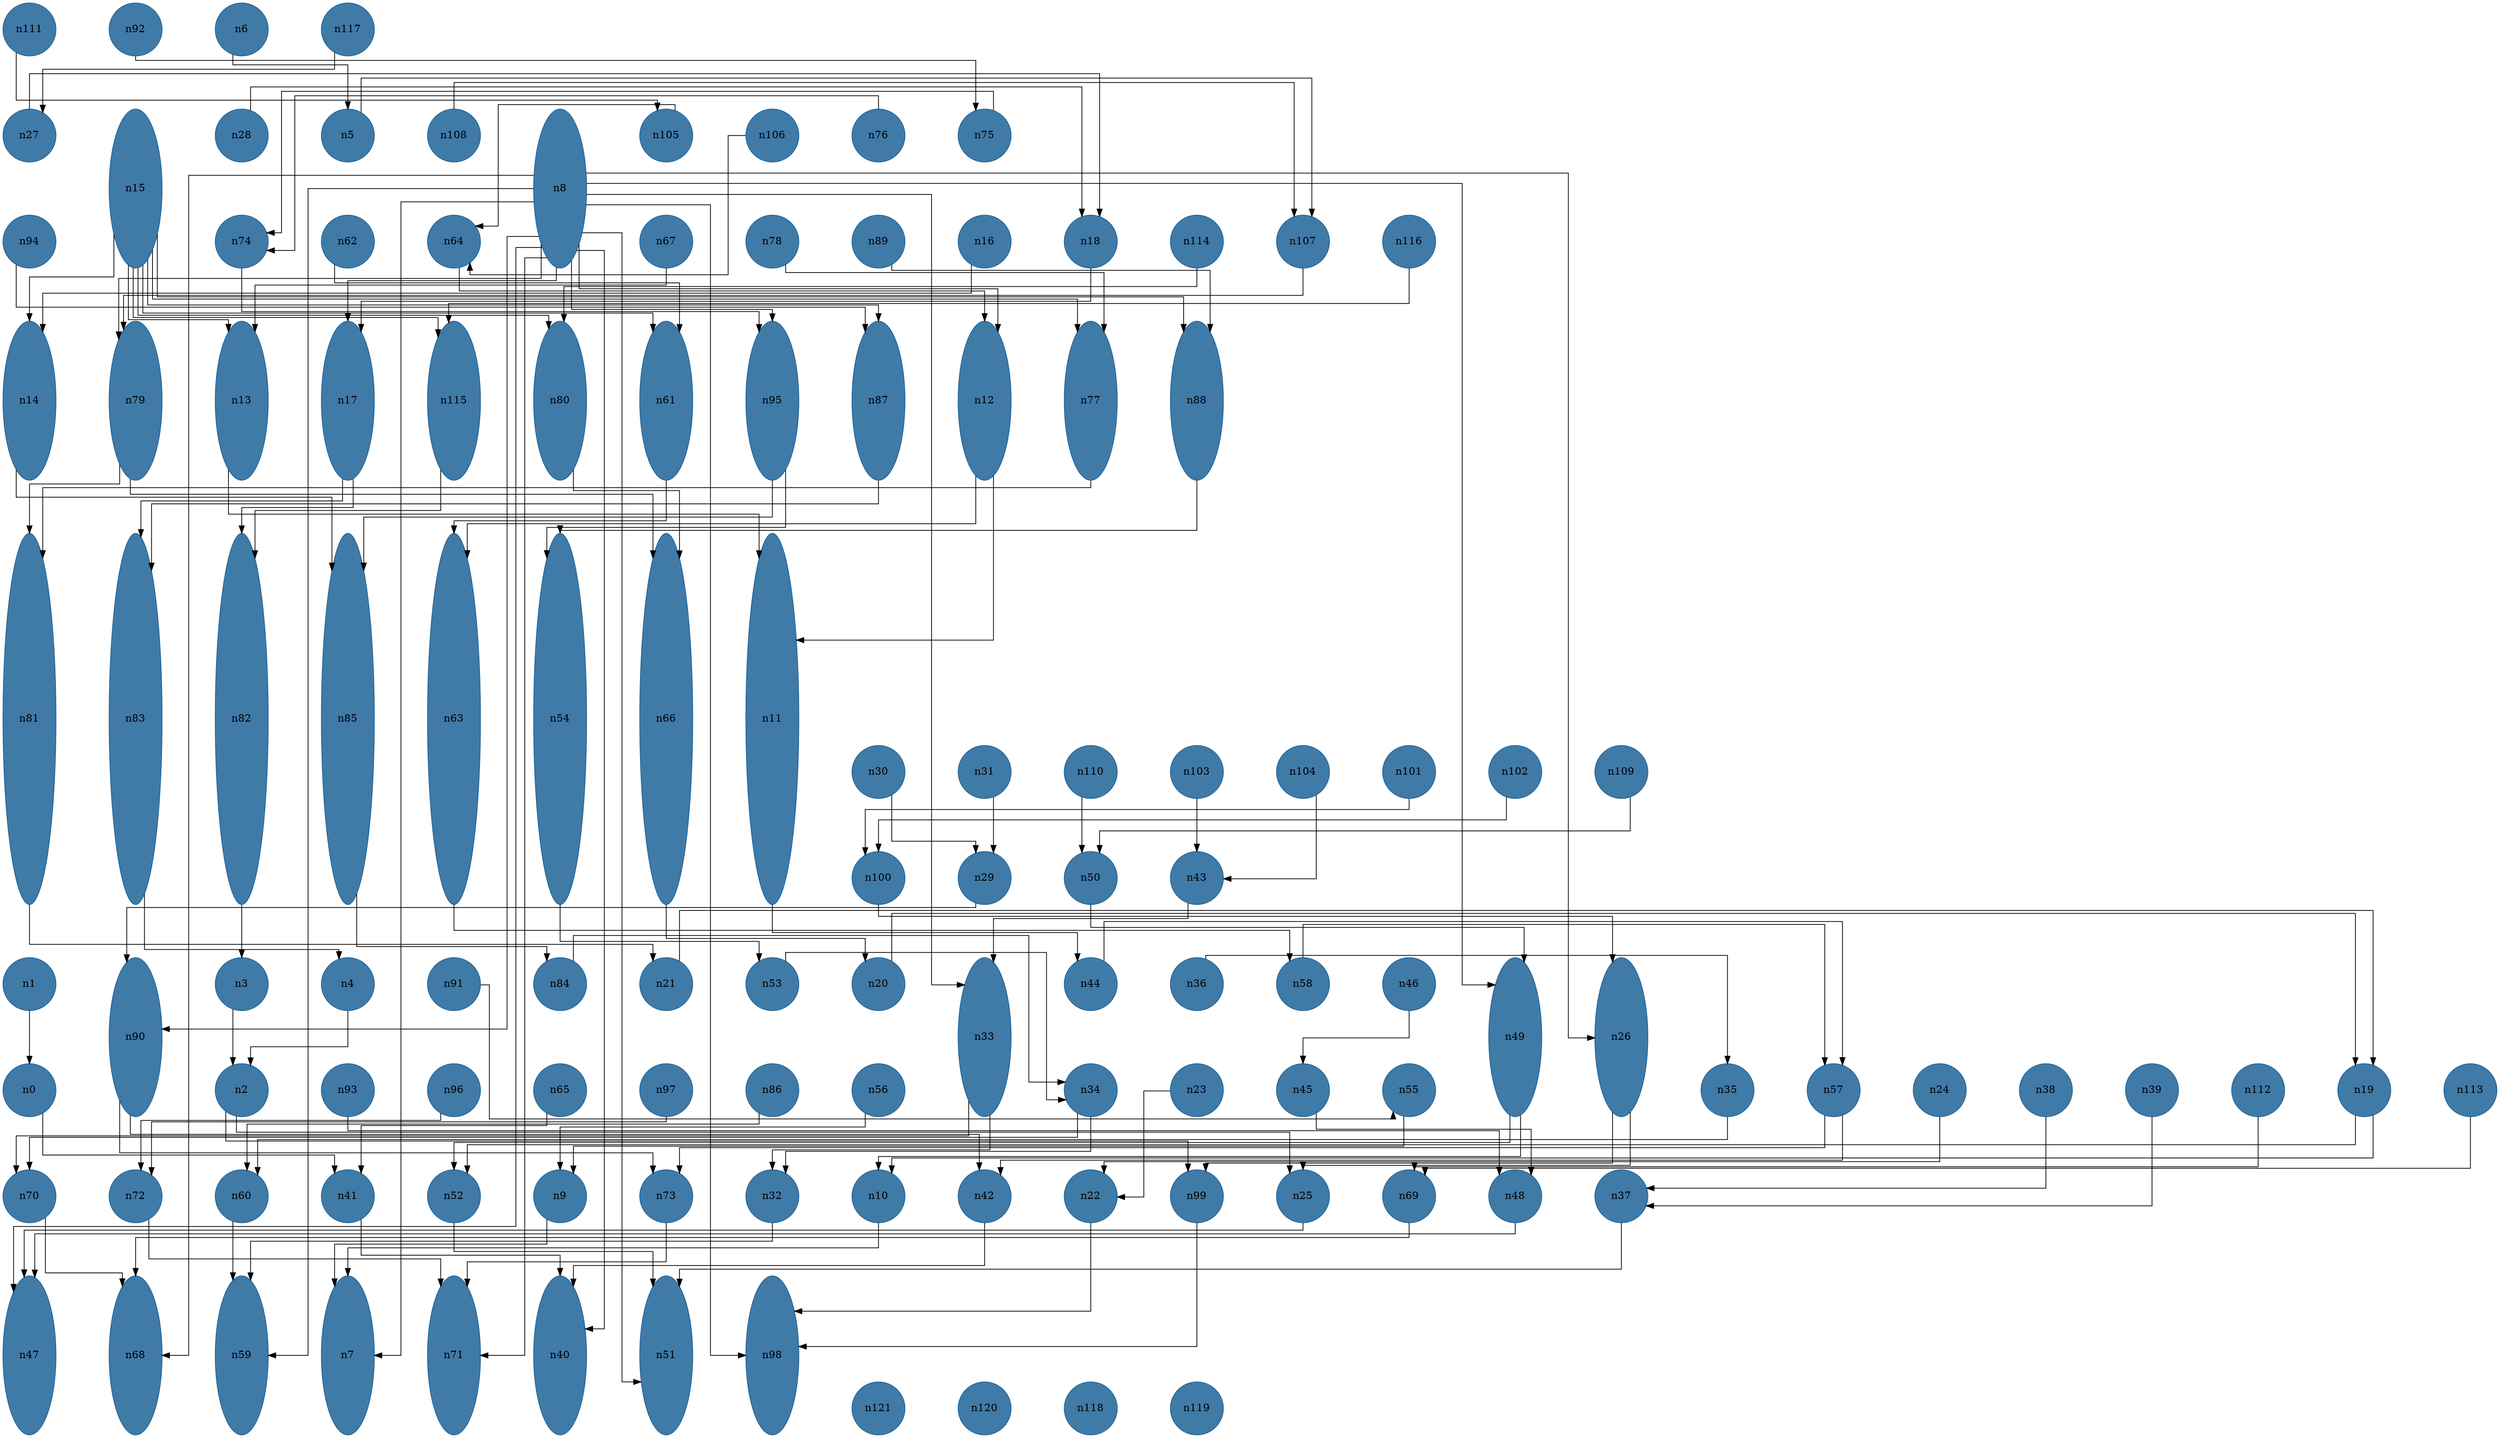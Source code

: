 //do not use DOT to generate pdf use NEATO or FDP
digraph{
layout="neato";
splines="ortho";
n111[shape="ellipse", style="filled", color="#004E8ABF", pos="0,28!", height="1", width="1"];
n111 -> n105;
n92[shape="ellipse", style="filled", color="#004E8ABF", pos="2,28!", height="1", width="1"];
n92 -> n75;
n6[shape="ellipse", style="filled", color="#004E8ABF", pos="4,28!", height="1", width="1"];
n6 -> n5;
n117[shape="ellipse", style="filled", color="#004E8ABF", pos="6,28!", height="1", width="1"];
n117 -> n27;
n27[shape="ellipse", style="filled", color="#004E8ABF", pos="0,26!", height="1", width="1"];
n27 -> n18;
n15[shape="ellipse", style="filled", color="#004E8ABF", pos="2,25!", height="3", width="1"];
n15 -> n14;
n15 -> n13;
n15 -> n115;
n15 -> n80;
n15 -> n61;
n15 -> n87;
n15 -> n77;
n15 -> n88;
n28[shape="ellipse", style="filled", color="#004E8ABF", pos="4,26!", height="1", width="1"];
n28 -> n18;
n5[shape="ellipse", style="filled", color="#004E8ABF", pos="6,26!", height="1", width="1"];
n5 -> n107;
n108[shape="ellipse", style="filled", color="#004E8ABF", pos="8,26!", height="1", width="1"];
n108 -> n107;
n8[shape="ellipse", style="filled", color="#004E8ABF", pos="10,25!", height="3", width="1"];
n8 -> n90;
n8 -> n7;
n8 -> n71;
n8 -> n40;
n8 -> n51;
n8 -> n95;
n8 -> n98;
n8 -> n12;
n8 -> n33;
n8 -> n47;
n8 -> n68;
n8 -> n79;
n8 -> n49;
n8 -> n59;
n8 -> n26;
n8 -> n17;
n105[shape="ellipse", style="filled", color="#004E8ABF", pos="12,26!", height="1", width="1"];
n105 -> n64;
n106[shape="ellipse", style="filled", color="#004E8ABF", pos="14,26!", height="1", width="1"];
n106 -> n64;
n76[shape="ellipse", style="filled", color="#004E8ABF", pos="16,26!", height="1", width="1"];
n76 -> n74;
n75[shape="ellipse", style="filled", color="#004E8ABF", pos="18,26!", height="1", width="1"];
n75 -> n74;
n94[shape="ellipse", style="filled", color="#004E8ABF", pos="0,24!", height="1", width="1"];
n94 -> n87;
n74[shape="ellipse", style="filled", color="#004E8ABF", pos="4,24!", height="1", width="1"];
n74 -> n95;
n62[shape="ellipse", style="filled", color="#004E8ABF", pos="6,24!", height="1", width="1"];
n62 -> n61;
n64[shape="ellipse", style="filled", color="#004E8ABF", pos="8,24!", height="1", width="1"];
n64 -> n12;
n67[shape="ellipse", style="filled", color="#004E8ABF", pos="12,24!", height="1", width="1"];
n67 -> n13;
n78[shape="ellipse", style="filled", color="#004E8ABF", pos="14,24!", height="1", width="1"];
n78 -> n77;
n89[shape="ellipse", style="filled", color="#004E8ABF", pos="16,24!", height="1", width="1"];
n89 -> n88;
n16[shape="ellipse", style="filled", color="#004E8ABF", pos="18,24!", height="1", width="1"];
n16 -> n14;
n18[shape="ellipse", style="filled", color="#004E8ABF", pos="20,24!", height="1", width="1"];
n18 -> n17;
n114[shape="ellipse", style="filled", color="#004E8ABF", pos="22,24!", height="1", width="1"];
n114 -> n80;
n107[shape="ellipse", style="filled", color="#004E8ABF", pos="24,24!", height="1", width="1"];
n107 -> n79;
n116[shape="ellipse", style="filled", color="#004E8ABF", pos="26,24!", height="1", width="1"];
n116 -> n115;
n14[shape="ellipse", style="filled", color="#004E8ABF", pos="0,21!", height="3", width="1"];
n14 -> n85;
n79[shape="ellipse", style="filled", color="#004E8ABF", pos="2,21!", height="3", width="1"];
n79 -> n81;
n79 -> n66;
n13[shape="ellipse", style="filled", color="#004E8ABF", pos="4,21!", height="3", width="1"];
n13 -> n11;
n17[shape="ellipse", style="filled", color="#004E8ABF", pos="6,21!", height="3", width="1"];
n17 -> n83;
n17 -> n82;
n115[shape="ellipse", style="filled", color="#004E8ABF", pos="8,21!", height="3", width="1"];
n115 -> n82;
n80[shape="ellipse", style="filled", color="#004E8ABF", pos="10,21!", height="3", width="1"];
n80 -> n66;
n61[shape="ellipse", style="filled", color="#004E8ABF", pos="12,21!", height="3", width="1"];
n61 -> n63;
n95[shape="ellipse", style="filled", color="#004E8ABF", pos="14,21!", height="3", width="1"];
n95 -> n85;
n95 -> n54;
n87[shape="ellipse", style="filled", color="#004E8ABF", pos="16,21!", height="3", width="1"];
n87 -> n83;
n12[shape="ellipse", style="filled", color="#004E8ABF", pos="18,21!", height="3", width="1"];
n12 -> n63;
n12 -> n11;
n77[shape="ellipse", style="filled", color="#004E8ABF", pos="20,21!", height="3", width="1"];
n77 -> n81;
n88[shape="ellipse", style="filled", color="#004E8ABF", pos="22,21!", height="3", width="1"];
n88 -> n54;
n81[shape="ellipse", style="filled", color="#004E8ABF", pos="0,15!", height="7", width="1"];
n81 -> n21;
n83[shape="ellipse", style="filled", color="#004E8ABF", pos="2,15!", height="7", width="1"];
n83 -> n4;
n82[shape="ellipse", style="filled", color="#004E8ABF", pos="4,15!", height="7", width="1"];
n82 -> n3;
n85[shape="ellipse", style="filled", color="#004E8ABF", pos="6,15!", height="7", width="1"];
n85 -> n84;
n63[shape="ellipse", style="filled", color="#004E8ABF", pos="8,15!", height="7", width="1"];
n63 -> n58;
n54[shape="ellipse", style="filled", color="#004E8ABF", pos="10,15!", height="7", width="1"];
n54 -> n53;
n66[shape="ellipse", style="filled", color="#004E8ABF", pos="12,15!", height="7", width="1"];
n66 -> n20;
n11[shape="ellipse", style="filled", color="#004E8ABF", pos="14,15!", height="7", width="1"];
n11 -> n44;
n30[shape="ellipse", style="filled", color="#004E8ABF", pos="16,14!", height="1", width="1"];
n30 -> n29;
n31[shape="ellipse", style="filled", color="#004E8ABF", pos="18,14!", height="1", width="1"];
n31 -> n29;
n110[shape="ellipse", style="filled", color="#004E8ABF", pos="20,14!", height="1", width="1"];
n110 -> n50;
n103[shape="ellipse", style="filled", color="#004E8ABF", pos="22,14!", height="1", width="1"];
n103 -> n43;
n104[shape="ellipse", style="filled", color="#004E8ABF", pos="24,14!", height="1", width="1"];
n104 -> n43;
n101[shape="ellipse", style="filled", color="#004E8ABF", pos="26,14!", height="1", width="1"];
n101 -> n100;
n102[shape="ellipse", style="filled", color="#004E8ABF", pos="28,14!", height="1", width="1"];
n102 -> n100;
n109[shape="ellipse", style="filled", color="#004E8ABF", pos="30,14!", height="1", width="1"];
n109 -> n50;
n100[shape="ellipse", style="filled", color="#004E8ABF", pos="16,12!", height="1", width="1"];
n100 -> n26;
n29[shape="ellipse", style="filled", color="#004E8ABF", pos="18,12!", height="1", width="1"];
n29 -> n90;
n50[shape="ellipse", style="filled", color="#004E8ABF", pos="20,12!", height="1", width="1"];
n50 -> n49;
n43[shape="ellipse", style="filled", color="#004E8ABF", pos="22,12!", height="1", width="1"];
n43 -> n33;
n1[shape="ellipse", style="filled", color="#004E8ABF", pos="0,10!", height="1", width="1"];
n1 -> n0;
n90[shape="ellipse", style="filled", color="#004E8ABF", pos="2,9!", height="3", width="1"];
n90 -> n73;
n90 -> n42;
n3[shape="ellipse", style="filled", color="#004E8ABF", pos="4,10!", height="1", width="1"];
n3 -> n2;
n4[shape="ellipse", style="filled", color="#004E8ABF", pos="6,10!", height="1", width="1"];
n4 -> n2;
n91[shape="ellipse", style="filled", color="#004E8ABF", pos="8,10!", height="1", width="1"];
n91 -> n55;
n84[shape="ellipse", style="filled", color="#004E8ABF", pos="10,10!", height="1", width="1"];
n84 -> n34;
n21[shape="ellipse", style="filled", color="#004E8ABF", pos="12,10!", height="1", width="1"];
n21 -> n19;
n53[shape="ellipse", style="filled", color="#004E8ABF", pos="14,10!", height="1", width="1"];
n53 -> n34;
n20[shape="ellipse", style="filled", color="#004E8ABF", pos="16,10!", height="1", width="1"];
n20 -> n19;
n33[shape="ellipse", style="filled", color="#004E8ABF", pos="18,9!", height="3", width="1"];
n33 -> n70;
n33 -> n32;
n44[shape="ellipse", style="filled", color="#004E8ABF", pos="20,10!", height="1", width="1"];
n44 -> n57;
n36[shape="ellipse", style="filled", color="#004E8ABF", pos="22,10!", height="1", width="1"];
n36 -> n35;
n58[shape="ellipse", style="filled", color="#004E8ABF", pos="24,10!", height="1", width="1"];
n58 -> n57;
n46[shape="ellipse", style="filled", color="#004E8ABF", pos="26,10!", height="1", width="1"];
n46 -> n45;
n49[shape="ellipse", style="filled", color="#004E8ABF", pos="28,9!", height="3", width="1"];
n49 -> n52;
n49 -> n10;
n26[shape="ellipse", style="filled", color="#004E8ABF", pos="30,9!", height="3", width="1"];
n26 -> n25;
n26 -> n99;
n0[shape="ellipse", style="filled", color="#004E8ABF", pos="0,8!", height="1", width="1"];
n0 -> n41;
n2[shape="ellipse", style="filled", color="#004E8ABF", pos="4,8!", height="1", width="1"];
n2 -> n25;
n2 -> n99;
n93[shape="ellipse", style="filled", color="#004E8ABF", pos="6,8!", height="1", width="1"];
n93 -> n48;
n96[shape="ellipse", style="filled", color="#004E8ABF", pos="8,8!", height="1", width="1"];
n96 -> n72;
n65[shape="ellipse", style="filled", color="#004E8ABF", pos="10,8!", height="1", width="1"];
n65 -> n41;
n97[shape="ellipse", style="filled", color="#004E8ABF", pos="12,8!", height="1", width="1"];
n97 -> n72;
n86[shape="ellipse", style="filled", color="#004E8ABF", pos="14,8!", height="1", width="1"];
n86 -> n60;
n56[shape="ellipse", style="filled", color="#004E8ABF", pos="16,8!", height="1", width="1"];
n56 -> n9;
n34[shape="ellipse", style="filled", color="#004E8ABF", pos="20,8!", height="1", width="1"];
n34 -> n70;
n34 -> n32;
n23[shape="ellipse", style="filled", color="#004E8ABF", pos="22,8!", height="1", width="1"];
n23 -> n22;
n45[shape="ellipse", style="filled", color="#004E8ABF", pos="24,8!", height="1", width="1"];
n45 -> n48;
n55[shape="ellipse", style="filled", color="#004E8ABF", pos="26,8!", height="1", width="1"];
n55 -> n9;
n35[shape="ellipse", style="filled", color="#004E8ABF", pos="32,8!", height="1", width="1"];
n35 -> n60;
n57[shape="ellipse", style="filled", color="#004E8ABF", pos="34,8!", height="1", width="1"];
n57 -> n73;
n57 -> n42;
n24[shape="ellipse", style="filled", color="#004E8ABF", pos="36,8!", height="1", width="1"];
n24 -> n22;
n38[shape="ellipse", style="filled", color="#004E8ABF", pos="38,8!", height="1", width="1"];
n38 -> n37;
n39[shape="ellipse", style="filled", color="#004E8ABF", pos="40,8!", height="1", width="1"];
n39 -> n37;
n112[shape="ellipse", style="filled", color="#004E8ABF", pos="42,8!", height="1", width="1"];
n112 -> n69;
n19[shape="ellipse", style="filled", color="#004E8ABF", pos="44,8!", height="1", width="1"];
n19 -> n52;
n19 -> n10;
n113[shape="ellipse", style="filled", color="#004E8ABF", pos="46,8!", height="1", width="1"];
n113 -> n69;
n70[shape="ellipse", style="filled", color="#004E8ABF", pos="0,6!", height="1", width="1"];
n70 -> n68;
n72[shape="ellipse", style="filled", color="#004E8ABF", pos="2,6!", height="1", width="1"];
n72 -> n71;
n60[shape="ellipse", style="filled", color="#004E8ABF", pos="4,6!", height="1", width="1"];
n60 -> n59;
n41[shape="ellipse", style="filled", color="#004E8ABF", pos="6,6!", height="1", width="1"];
n41 -> n40;
n52[shape="ellipse", style="filled", color="#004E8ABF", pos="8,6!", height="1", width="1"];
n52 -> n51;
n9[shape="ellipse", style="filled", color="#004E8ABF", pos="10,6!", height="1", width="1"];
n9 -> n7;
n73[shape="ellipse", style="filled", color="#004E8ABF", pos="12,6!", height="1", width="1"];
n73 -> n71;
n32[shape="ellipse", style="filled", color="#004E8ABF", pos="14,6!", height="1", width="1"];
n32 -> n59;
n10[shape="ellipse", style="filled", color="#004E8ABF", pos="16,6!", height="1", width="1"];
n10 -> n7;
n42[shape="ellipse", style="filled", color="#004E8ABF", pos="18,6!", height="1", width="1"];
n42 -> n40;
n22[shape="ellipse", style="filled", color="#004E8ABF", pos="20,6!", height="1", width="1"];
n22 -> n98;
n99[shape="ellipse", style="filled", color="#004E8ABF", pos="22,6!", height="1", width="1"];
n99 -> n98;
n25[shape="ellipse", style="filled", color="#004E8ABF", pos="24,6!", height="1", width="1"];
n25 -> n47;
n69[shape="ellipse", style="filled", color="#004E8ABF", pos="26,6!", height="1", width="1"];
n69 -> n68;
n48[shape="ellipse", style="filled", color="#004E8ABF", pos="28,6!", height="1", width="1"];
n48 -> n47;
n37[shape="ellipse", style="filled", color="#004E8ABF", pos="30,6!", height="1", width="1"];
n37 -> n51;
n47[shape="ellipse", style="filled", color="#004E8ABF", pos="0,3!", height="3", width="1"];
n68[shape="ellipse", style="filled", color="#004E8ABF", pos="2,3!", height="3", width="1"];
n59[shape="ellipse", style="filled", color="#004E8ABF", pos="4,3!", height="3", width="1"];
n7[shape="ellipse", style="filled", color="#004E8ABF", pos="6,3!", height="3", width="1"];
n71[shape="ellipse", style="filled", color="#004E8ABF", pos="8,3!", height="3", width="1"];
n40[shape="ellipse", style="filled", color="#004E8ABF", pos="10,3!", height="3", width="1"];
n51[shape="ellipse", style="filled", color="#004E8ABF", pos="12,3!", height="3", width="1"];
n98[shape="ellipse", style="filled", color="#004E8ABF", pos="14,3!", height="3", width="1"];
n121[shape="ellipse", style="filled", color="#004E8ABF", pos="16,2!", height="1", width="1"];
n120[shape="ellipse", style="filled", color="#004E8ABF", pos="18,2!", height="1", width="1"];
n118[shape="ellipse", style="filled", color="#004E8ABF", pos="20,2!", height="1", width="1"];
n119[shape="ellipse", style="filled", color="#004E8ABF", pos="22,2!", height="1", width="1"];
}
